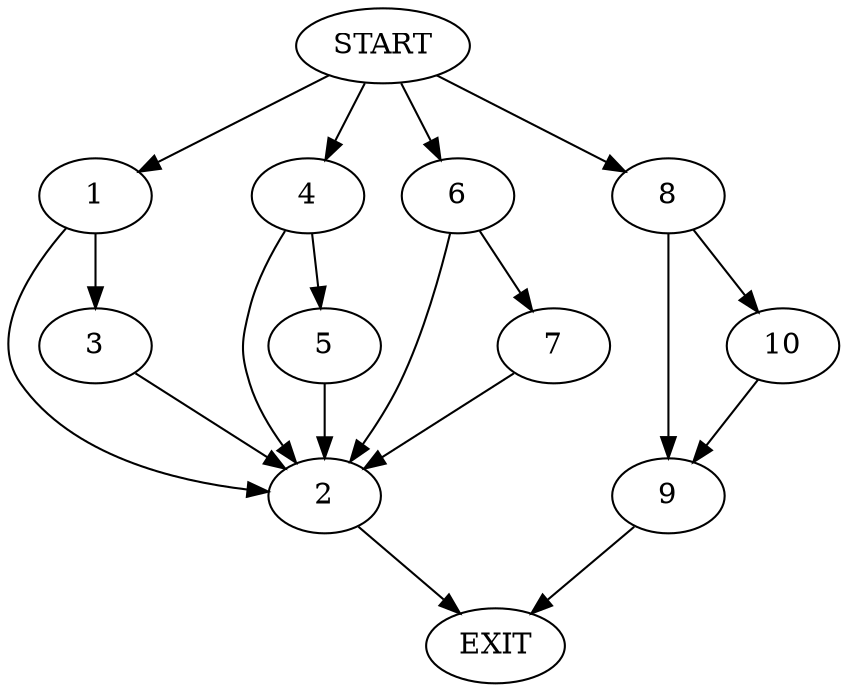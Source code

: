digraph {
0 [label="START"]
11 [label="EXIT"]
0 -> 1
1 -> 2
1 -> 3
2 -> 11
3 -> 2
0 -> 4
4 -> 2
4 -> 5
5 -> 2
0 -> 6
6 -> 7
6 -> 2
7 -> 2
0 -> 8
8 -> 9
8 -> 10
9 -> 11
10 -> 9
}
